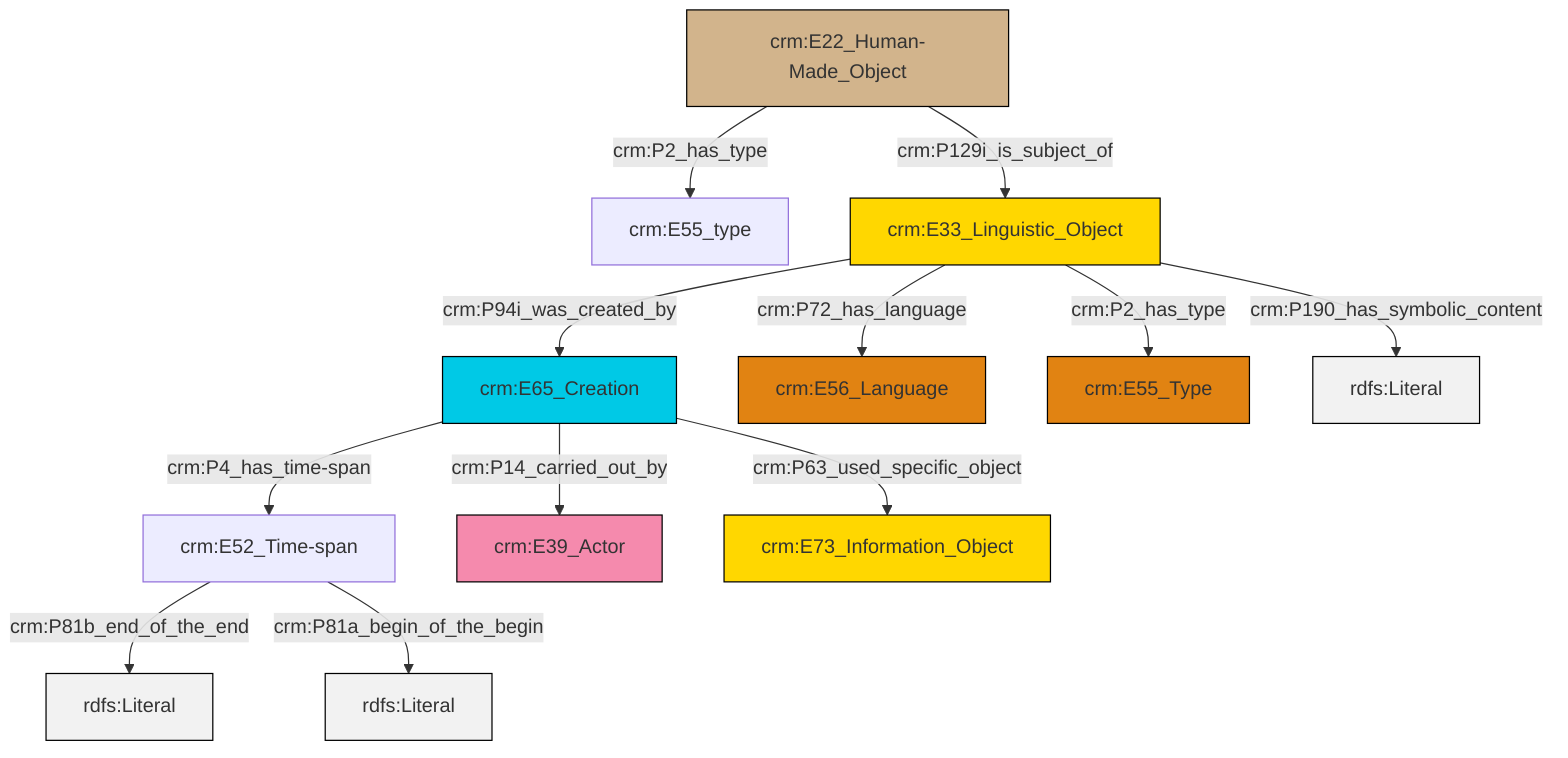 graph TD
classDef Literal fill:#f2f2f2,stroke:#000000;
classDef CRM_Entity fill:#FFFFFF,stroke:#000000;
classDef Temporal_Entity fill:#00C9E6, stroke:#000000;
classDef Type fill:#E18312, stroke:#000000;
classDef Time-Span fill:#2C9C91, stroke:#000000;
classDef Appellation fill:#FFEB7F, stroke:#000000;
classDef Place fill:#008836, stroke:#000000;
classDef Persistent_Item fill:#B266B2, stroke:#000000;
classDef Conceptual_Object fill:#FFD700, stroke:#000000;
classDef Physical_Thing fill:#D2B48C, stroke:#000000;
classDef Actor fill:#f58aad, stroke:#000000;
classDef PC_Classes fill:#4ce600, stroke:#000000;
classDef Multi fill:#cccccc,stroke:#000000;

2["crm:E22_Human-Made_Object"]:::Physical_Thing -->|crm:P2_has_type| 3["crm:E55_type"]:::Default
2["crm:E22_Human-Made_Object"]:::Physical_Thing -->|crm:P129i_is_subject_of| 8["crm:E33_Linguistic_Object"]:::Conceptual_Object
9["crm:E52_Time-span"]:::Default -->|crm:P81b_end_of_the_end| 10[rdfs:Literal]:::Literal
0["crm:E65_Creation"]:::Temporal_Entity -->|crm:P14_carried_out_by| 11["crm:E39_Actor"]:::Actor
0["crm:E65_Creation"]:::Temporal_Entity -->|crm:P4_has_time-span| 9["crm:E52_Time-span"]:::Default
9["crm:E52_Time-span"]:::Default -->|crm:P81a_begin_of_the_begin| 17[rdfs:Literal]:::Literal
8["crm:E33_Linguistic_Object"]:::Conceptual_Object -->|crm:P72_has_language| 4["crm:E56_Language"]:::Type
8["crm:E33_Linguistic_Object"]:::Conceptual_Object -->|crm:P94i_was_created_by| 0["crm:E65_Creation"]:::Temporal_Entity
8["crm:E33_Linguistic_Object"]:::Conceptual_Object -->|crm:P2_has_type| 12["crm:E55_Type"]:::Type
8["crm:E33_Linguistic_Object"]:::Conceptual_Object -->|crm:P190_has_symbolic_content| 20[rdfs:Literal]:::Literal
0["crm:E65_Creation"]:::Temporal_Entity -->|crm:P63_used_specific_object| 15["crm:E73_Information_Object"]:::Conceptual_Object